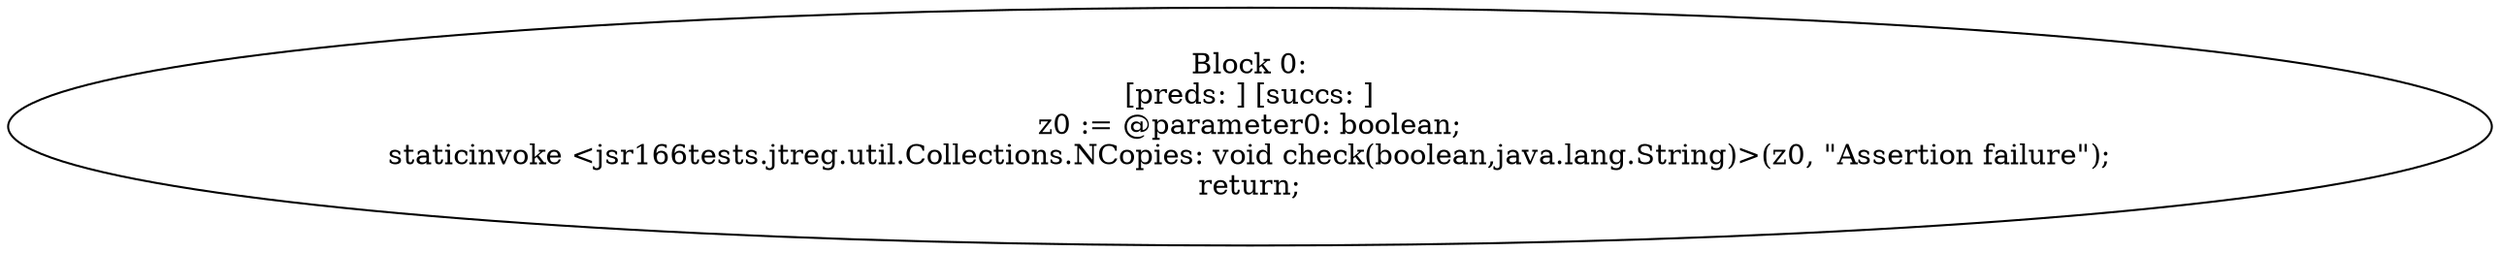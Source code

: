 digraph "unitGraph" {
    "Block 0:
[preds: ] [succs: ]
z0 := @parameter0: boolean;
staticinvoke <jsr166tests.jtreg.util.Collections.NCopies: void check(boolean,java.lang.String)>(z0, \"Assertion failure\");
return;
"
}
